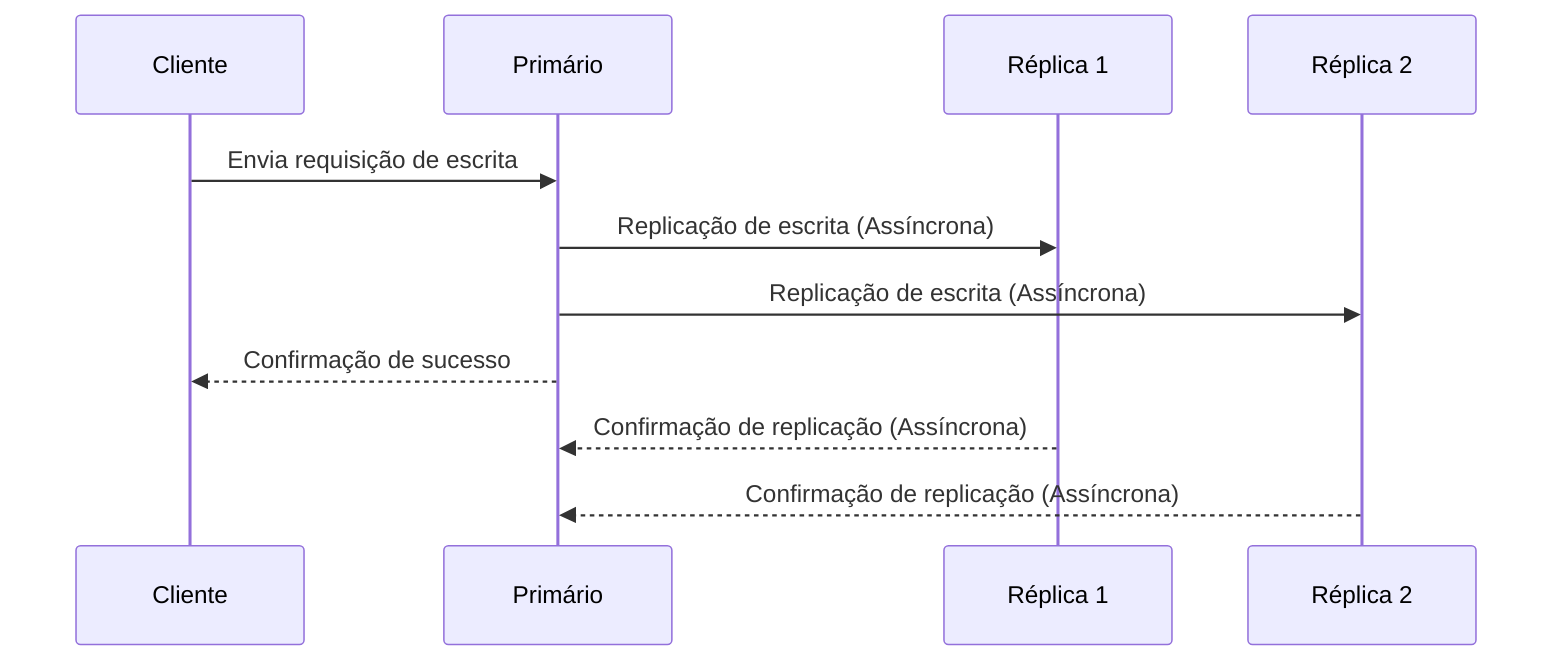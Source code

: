 sequenceDiagram
    participant Cliente
    participant Primário
    participant Réplica 1
    participant Réplica 2

    Cliente->>Primário: Envia requisição de escrita
    Primário->>Réplica 1: Replicação de escrita (Assíncrona)
    Primário->>Réplica 2: Replicação de escrita (Assíncrona)
    Primário-->>Cliente: Confirmação de sucesso
    Réplica 1-->>Primário: Confirmação de replicação (Assíncrona)
    Réplica 2-->>Primário: Confirmação de replicação (Assíncrona)